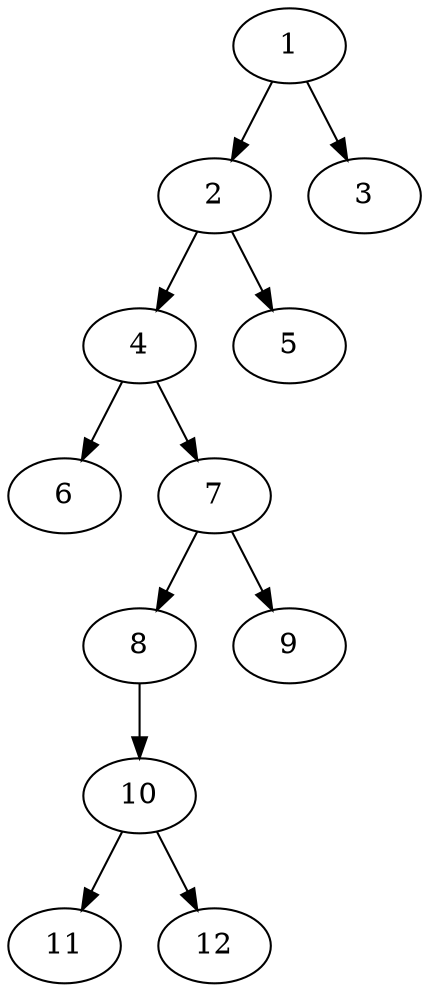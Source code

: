// DAG (tier=1-easy, mode=compute, n=12, ccr=0.293, fat=0.426, density=0.236, regular=0.624, jump=0.072, mindata=262144, maxdata=2097152)
// DAG automatically generated by daggen at Sun Aug 24 16:33:32 2025
// /home/ermia/Project/Environments/daggen/bin/daggen --dot --ccr 0.293 --fat 0.426 --regular 0.624 --density 0.236 --jump 0.072 --mindata 262144 --maxdata 2097152 -n 12 
digraph G {
  1 [size="1024426214265449", alpha="0.14", expect_size="512213107132724"]
  1 -> 2 [size ="27939307520000"]
  1 -> 3 [size ="27939307520000"]
  2 [size="526799207077143", alpha="0.15", expect_size="263399603538571"]
  2 -> 4 [size ="10113339359232"]
  2 -> 5 [size ="10113339359232"]
  3 [size="120987711531122688", alpha="0.19", expect_size="60493855765561344"]
  4 [size="66797243695760", alpha="0.03", expect_size="33398621847880"]
  4 -> 6 [size ="2900310884352"]
  4 -> 7 [size ="2900310884352"]
  5 [size="70431258197712760", alpha="0.05", expect_size="35215629098856380"]
  6 [size="8583254360056330", alpha="0.09", expect_size="4291627180028165"]
  7 [size="30023233935900476", alpha="0.15", expect_size="15011616967950238"]
  7 -> 8 [size ="27694897037312"]
  7 -> 9 [size ="27694897037312"]
  8 [size="849119721639902", alpha="0.15", expect_size="424559860819951"]
  8 -> 10 [size ="28307936509952"]
  9 [size="15230968382772484", alpha="0.07", expect_size="7615484191386242"]
  10 [size="44297984959135376", alpha="0.20", expect_size="22148992479567688"]
  10 -> 11 [size ="27330294579200"]
  10 -> 12 [size ="27330294579200"]
  11 [size="377845255329808384", alpha="0.09", expect_size="188922627664904192"]
  12 [size="65057156240110", alpha="0.01", expect_size="32528578120055"]
}